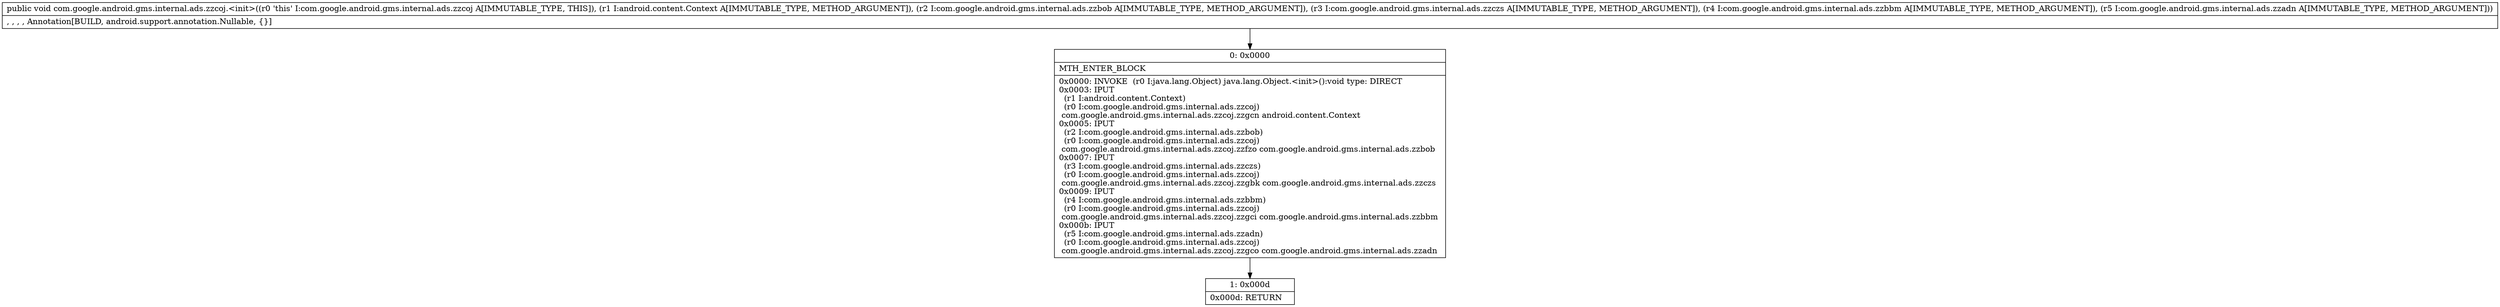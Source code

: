 digraph "CFG forcom.google.android.gms.internal.ads.zzcoj.\<init\>(Landroid\/content\/Context;Lcom\/google\/android\/gms\/internal\/ads\/zzbob;Lcom\/google\/android\/gms\/internal\/ads\/zzczs;Lcom\/google\/android\/gms\/internal\/ads\/zzbbm;Lcom\/google\/android\/gms\/internal\/ads\/zzadn;)V" {
Node_0 [shape=record,label="{0\:\ 0x0000|MTH_ENTER_BLOCK\l|0x0000: INVOKE  (r0 I:java.lang.Object) java.lang.Object.\<init\>():void type: DIRECT \l0x0003: IPUT  \l  (r1 I:android.content.Context)\l  (r0 I:com.google.android.gms.internal.ads.zzcoj)\l com.google.android.gms.internal.ads.zzcoj.zzgcn android.content.Context \l0x0005: IPUT  \l  (r2 I:com.google.android.gms.internal.ads.zzbob)\l  (r0 I:com.google.android.gms.internal.ads.zzcoj)\l com.google.android.gms.internal.ads.zzcoj.zzfzo com.google.android.gms.internal.ads.zzbob \l0x0007: IPUT  \l  (r3 I:com.google.android.gms.internal.ads.zzczs)\l  (r0 I:com.google.android.gms.internal.ads.zzcoj)\l com.google.android.gms.internal.ads.zzcoj.zzgbk com.google.android.gms.internal.ads.zzczs \l0x0009: IPUT  \l  (r4 I:com.google.android.gms.internal.ads.zzbbm)\l  (r0 I:com.google.android.gms.internal.ads.zzcoj)\l com.google.android.gms.internal.ads.zzcoj.zzgci com.google.android.gms.internal.ads.zzbbm \l0x000b: IPUT  \l  (r5 I:com.google.android.gms.internal.ads.zzadn)\l  (r0 I:com.google.android.gms.internal.ads.zzcoj)\l com.google.android.gms.internal.ads.zzcoj.zzgco com.google.android.gms.internal.ads.zzadn \l}"];
Node_1 [shape=record,label="{1\:\ 0x000d|0x000d: RETURN   \l}"];
MethodNode[shape=record,label="{public void com.google.android.gms.internal.ads.zzcoj.\<init\>((r0 'this' I:com.google.android.gms.internal.ads.zzcoj A[IMMUTABLE_TYPE, THIS]), (r1 I:android.content.Context A[IMMUTABLE_TYPE, METHOD_ARGUMENT]), (r2 I:com.google.android.gms.internal.ads.zzbob A[IMMUTABLE_TYPE, METHOD_ARGUMENT]), (r3 I:com.google.android.gms.internal.ads.zzczs A[IMMUTABLE_TYPE, METHOD_ARGUMENT]), (r4 I:com.google.android.gms.internal.ads.zzbbm A[IMMUTABLE_TYPE, METHOD_ARGUMENT]), (r5 I:com.google.android.gms.internal.ads.zzadn A[IMMUTABLE_TYPE, METHOD_ARGUMENT]))  | , , , , Annotation[BUILD, android.support.annotation.Nullable, \{\}]\l}"];
MethodNode -> Node_0;
Node_0 -> Node_1;
}


